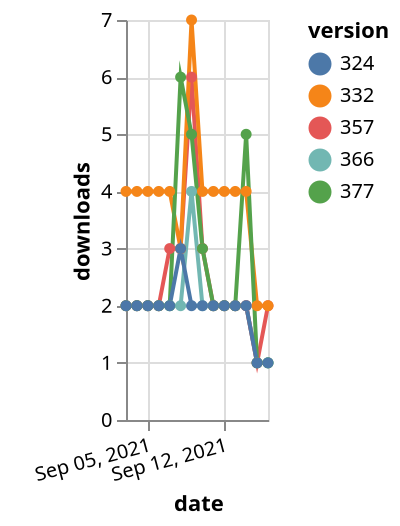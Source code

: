 {"$schema": "https://vega.github.io/schema/vega-lite/v5.json", "description": "A simple bar chart with embedded data.", "data": {"values": [{"date": "2021-09-03", "total": 2310, "delta": 2, "version": "366"}, {"date": "2021-09-04", "total": 2312, "delta": 2, "version": "366"}, {"date": "2021-09-05", "total": 2314, "delta": 2, "version": "366"}, {"date": "2021-09-06", "total": 2316, "delta": 2, "version": "366"}, {"date": "2021-09-07", "total": 2318, "delta": 2, "version": "366"}, {"date": "2021-09-08", "total": 2320, "delta": 2, "version": "366"}, {"date": "2021-09-09", "total": 2324, "delta": 4, "version": "366"}, {"date": "2021-09-10", "total": 2326, "delta": 2, "version": "366"}, {"date": "2021-09-11", "total": 2328, "delta": 2, "version": "366"}, {"date": "2021-09-12", "total": 2330, "delta": 2, "version": "366"}, {"date": "2021-09-13", "total": 2332, "delta": 2, "version": "366"}, {"date": "2021-09-14", "total": 2334, "delta": 2, "version": "366"}, {"date": "2021-09-15", "total": 2335, "delta": 1, "version": "366"}, {"date": "2021-09-16", "total": 2336, "delta": 1, "version": "366"}, {"date": "2021-09-03", "total": 2907, "delta": 2, "version": "357"}, {"date": "2021-09-04", "total": 2909, "delta": 2, "version": "357"}, {"date": "2021-09-05", "total": 2911, "delta": 2, "version": "357"}, {"date": "2021-09-06", "total": 2913, "delta": 2, "version": "357"}, {"date": "2021-09-07", "total": 2916, "delta": 3, "version": "357"}, {"date": "2021-09-08", "total": 2919, "delta": 3, "version": "357"}, {"date": "2021-09-09", "total": 2925, "delta": 6, "version": "357"}, {"date": "2021-09-10", "total": 2928, "delta": 3, "version": "357"}, {"date": "2021-09-11", "total": 2930, "delta": 2, "version": "357"}, {"date": "2021-09-12", "total": 2932, "delta": 2, "version": "357"}, {"date": "2021-09-13", "total": 2934, "delta": 2, "version": "357"}, {"date": "2021-09-14", "total": 2936, "delta": 2, "version": "357"}, {"date": "2021-09-15", "total": 2937, "delta": 1, "version": "357"}, {"date": "2021-09-16", "total": 2939, "delta": 2, "version": "357"}, {"date": "2021-09-03", "total": 4938, "delta": 4, "version": "332"}, {"date": "2021-09-04", "total": 4942, "delta": 4, "version": "332"}, {"date": "2021-09-05", "total": 4946, "delta": 4, "version": "332"}, {"date": "2021-09-06", "total": 4950, "delta": 4, "version": "332"}, {"date": "2021-09-07", "total": 4954, "delta": 4, "version": "332"}, {"date": "2021-09-08", "total": 4957, "delta": 3, "version": "332"}, {"date": "2021-09-09", "total": 4964, "delta": 7, "version": "332"}, {"date": "2021-09-10", "total": 4968, "delta": 4, "version": "332"}, {"date": "2021-09-11", "total": 4972, "delta": 4, "version": "332"}, {"date": "2021-09-12", "total": 4976, "delta": 4, "version": "332"}, {"date": "2021-09-13", "total": 4980, "delta": 4, "version": "332"}, {"date": "2021-09-14", "total": 4984, "delta": 4, "version": "332"}, {"date": "2021-09-15", "total": 4986, "delta": 2, "version": "332"}, {"date": "2021-09-16", "total": 4988, "delta": 2, "version": "332"}, {"date": "2021-09-03", "total": 2105, "delta": 2, "version": "377"}, {"date": "2021-09-04", "total": 2107, "delta": 2, "version": "377"}, {"date": "2021-09-05", "total": 2109, "delta": 2, "version": "377"}, {"date": "2021-09-06", "total": 2111, "delta": 2, "version": "377"}, {"date": "2021-09-07", "total": 2113, "delta": 2, "version": "377"}, {"date": "2021-09-08", "total": 2119, "delta": 6, "version": "377"}, {"date": "2021-09-09", "total": 2124, "delta": 5, "version": "377"}, {"date": "2021-09-10", "total": 2127, "delta": 3, "version": "377"}, {"date": "2021-09-11", "total": 2129, "delta": 2, "version": "377"}, {"date": "2021-09-12", "total": 2131, "delta": 2, "version": "377"}, {"date": "2021-09-13", "total": 2133, "delta": 2, "version": "377"}, {"date": "2021-09-14", "total": 2138, "delta": 5, "version": "377"}, {"date": "2021-09-15", "total": 2139, "delta": 1, "version": "377"}, {"date": "2021-09-16", "total": 2140, "delta": 1, "version": "377"}, {"date": "2021-09-03", "total": 2532, "delta": 2, "version": "324"}, {"date": "2021-09-04", "total": 2534, "delta": 2, "version": "324"}, {"date": "2021-09-05", "total": 2536, "delta": 2, "version": "324"}, {"date": "2021-09-06", "total": 2538, "delta": 2, "version": "324"}, {"date": "2021-09-07", "total": 2540, "delta": 2, "version": "324"}, {"date": "2021-09-08", "total": 2543, "delta": 3, "version": "324"}, {"date": "2021-09-09", "total": 2545, "delta": 2, "version": "324"}, {"date": "2021-09-10", "total": 2547, "delta": 2, "version": "324"}, {"date": "2021-09-11", "total": 2549, "delta": 2, "version": "324"}, {"date": "2021-09-12", "total": 2551, "delta": 2, "version": "324"}, {"date": "2021-09-13", "total": 2553, "delta": 2, "version": "324"}, {"date": "2021-09-14", "total": 2555, "delta": 2, "version": "324"}, {"date": "2021-09-15", "total": 2556, "delta": 1, "version": "324"}, {"date": "2021-09-16", "total": 2557, "delta": 1, "version": "324"}]}, "width": "container", "mark": {"type": "line", "point": {"filled": true}}, "encoding": {"x": {"field": "date", "type": "temporal", "timeUnit": "yearmonthdate", "title": "date", "axis": {"labelAngle": -15}}, "y": {"field": "delta", "type": "quantitative", "title": "downloads"}, "color": {"field": "version", "type": "nominal"}, "tooltip": {"field": "delta"}}}